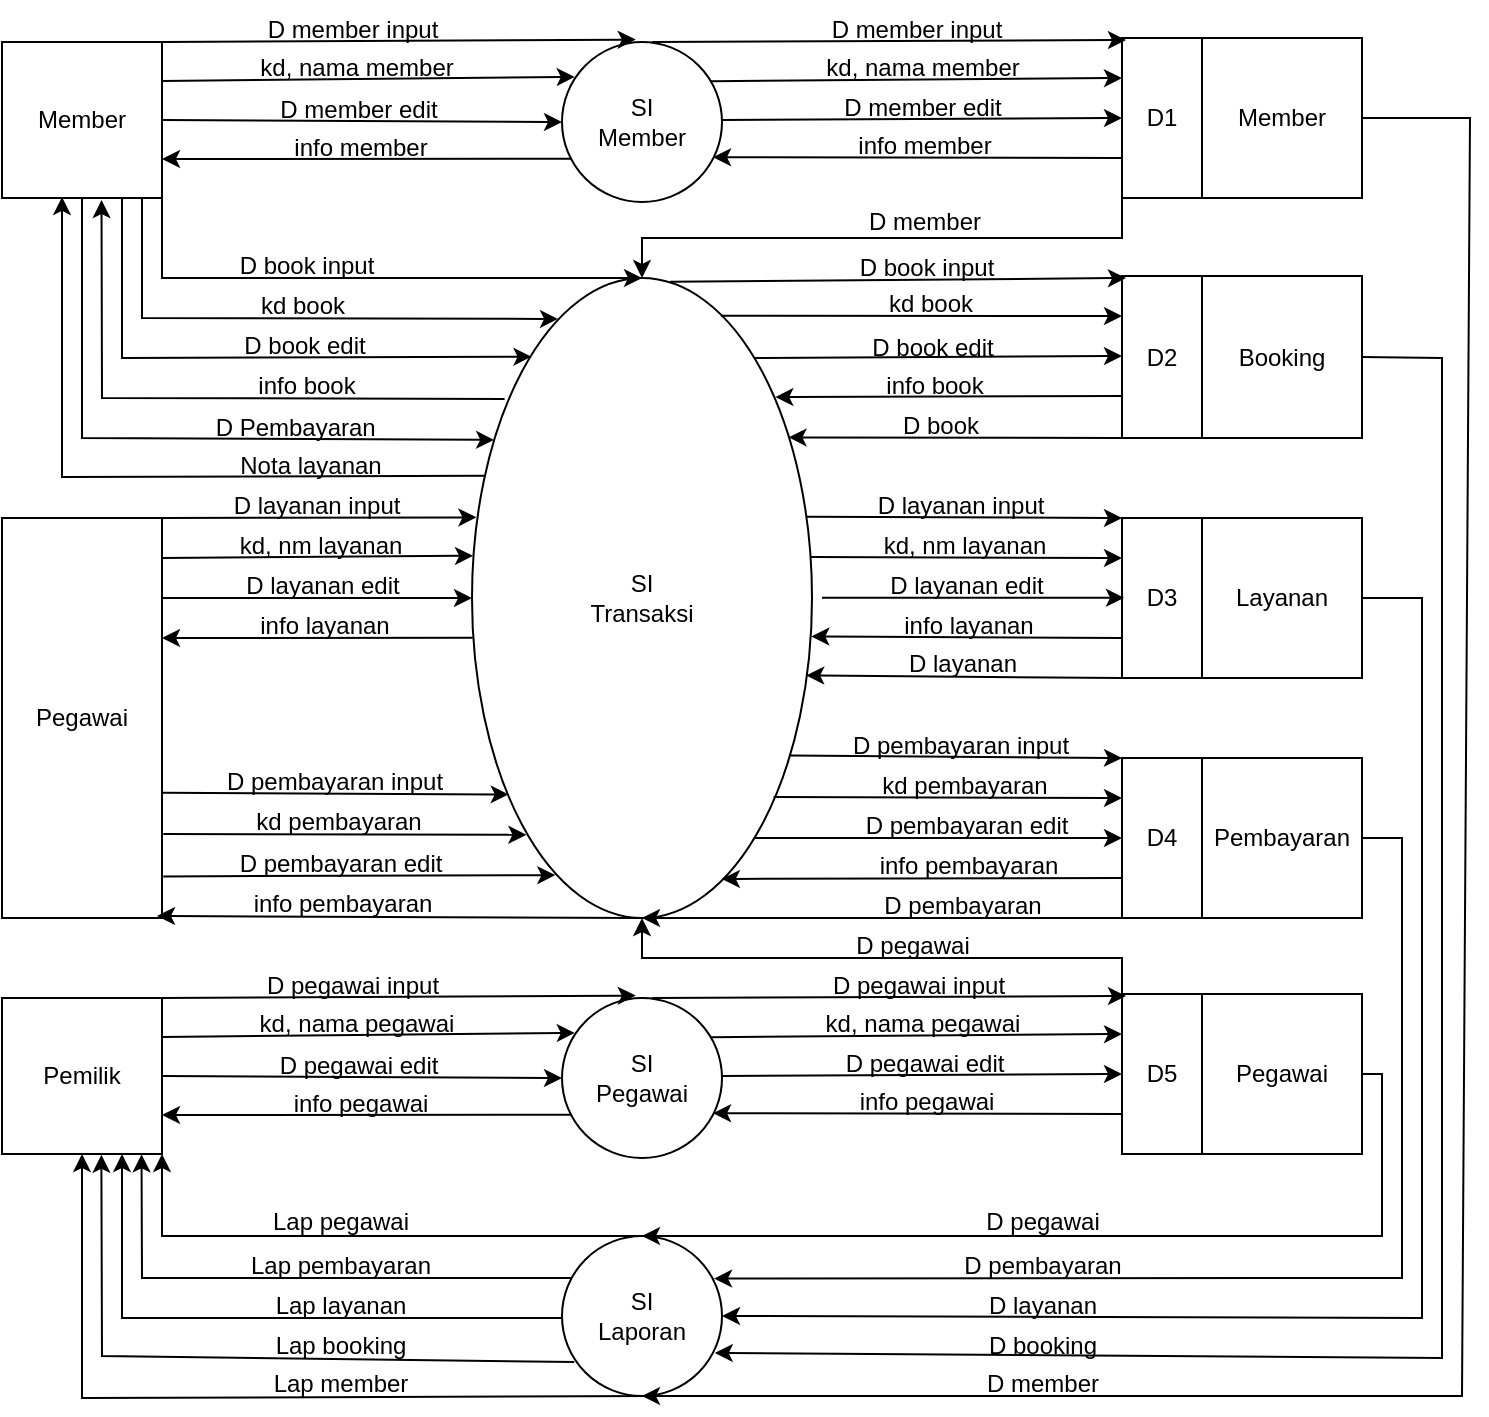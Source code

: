 <mxfile version="27.1.1" pages="3">
  <diagram name="level 0" id="R2WrA_b4PZg_kvOdXJxK">
    <mxGraphModel dx="1025" dy="497" grid="1" gridSize="10" guides="1" tooltips="1" connect="1" arrows="1" fold="1" page="1" pageScale="1" pageWidth="827" pageHeight="1169" math="0" shadow="0">
      <root>
        <mxCell id="0" />
        <mxCell id="1" parent="0" />
        <mxCell id="bVanpwqHbQmfxKAmiebS-1" value="Member" style="rounded=0;whiteSpace=wrap;html=1;" parent="1" vertex="1">
          <mxGeometry x="80" y="42" width="80" height="78" as="geometry" />
        </mxCell>
        <mxCell id="bVanpwqHbQmfxKAmiebS-2" value="SI&lt;div&gt;Member&lt;/div&gt;" style="ellipse;whiteSpace=wrap;html=1;" parent="1" vertex="1">
          <mxGeometry x="360" y="42" width="80" height="80" as="geometry" />
        </mxCell>
        <mxCell id="bVanpwqHbQmfxKAmiebS-3" value="Member" style="rounded=0;whiteSpace=wrap;html=1;" parent="1" vertex="1">
          <mxGeometry x="680" y="40" width="80" height="80" as="geometry" />
        </mxCell>
        <mxCell id="bVanpwqHbQmfxKAmiebS-4" value="D1" style="rounded=0;whiteSpace=wrap;html=1;" parent="1" vertex="1">
          <mxGeometry x="640" y="40" width="40" height="80" as="geometry" />
        </mxCell>
        <mxCell id="bVanpwqHbQmfxKAmiebS-5" value="Pegawai" style="rounded=0;whiteSpace=wrap;html=1;" parent="1" vertex="1">
          <mxGeometry x="80" y="280" width="80" height="200" as="geometry" />
        </mxCell>
        <mxCell id="bVanpwqHbQmfxKAmiebS-6" value="SI&lt;div&gt;Transaksi&lt;/div&gt;" style="ellipse;whiteSpace=wrap;html=1;" parent="1" vertex="1">
          <mxGeometry x="315" y="160" width="170" height="320" as="geometry" />
        </mxCell>
        <mxCell id="bVanpwqHbQmfxKAmiebS-9" value="Layanan" style="rounded=0;whiteSpace=wrap;html=1;" parent="1" vertex="1">
          <mxGeometry x="680" y="280" width="80" height="80" as="geometry" />
        </mxCell>
        <mxCell id="bVanpwqHbQmfxKAmiebS-10" value="D3" style="rounded=0;whiteSpace=wrap;html=1;" parent="1" vertex="1">
          <mxGeometry x="640" y="280" width="40" height="80" as="geometry" />
        </mxCell>
        <mxCell id="bVanpwqHbQmfxKAmiebS-11" value="Booking" style="rounded=0;whiteSpace=wrap;html=1;" parent="1" vertex="1">
          <mxGeometry x="680" y="159" width="80" height="81" as="geometry" />
        </mxCell>
        <mxCell id="bVanpwqHbQmfxKAmiebS-12" value="D2" style="rounded=0;whiteSpace=wrap;html=1;" parent="1" vertex="1">
          <mxGeometry x="640" y="159" width="40" height="81" as="geometry" />
        </mxCell>
        <mxCell id="bVanpwqHbQmfxKAmiebS-17" value="Pembayaran" style="rounded=0;whiteSpace=wrap;html=1;" parent="1" vertex="1">
          <mxGeometry x="680" y="400" width="80" height="80" as="geometry" />
        </mxCell>
        <mxCell id="bVanpwqHbQmfxKAmiebS-18" value="D4" style="rounded=0;whiteSpace=wrap;html=1;" parent="1" vertex="1">
          <mxGeometry x="640" y="400" width="40" height="80" as="geometry" />
        </mxCell>
        <mxCell id="6KJzQ8O21Hs-4r1aXwaS-1" value="SI&lt;div&gt;Laporan&lt;/div&gt;" style="ellipse;whiteSpace=wrap;html=1;" vertex="1" parent="1">
          <mxGeometry x="360" y="639" width="80" height="80" as="geometry" />
        </mxCell>
        <mxCell id="6KJzQ8O21Hs-4r1aXwaS-2" value="" style="endArrow=classic;html=1;rounded=0;exitX=1;exitY=0;exitDx=0;exitDy=0;entryX=0.461;entryY=-0.015;entryDx=0;entryDy=0;entryPerimeter=0;" edge="1" parent="1" source="bVanpwqHbQmfxKAmiebS-1" target="bVanpwqHbQmfxKAmiebS-2">
          <mxGeometry width="50" height="50" relative="1" as="geometry">
            <mxPoint x="510" y="250" as="sourcePoint" />
            <mxPoint x="560" y="200" as="targetPoint" />
          </mxGeometry>
        </mxCell>
        <mxCell id="6KJzQ8O21Hs-4r1aXwaS-3" value="" style="endArrow=classic;html=1;rounded=0;exitX=1;exitY=0.25;exitDx=0;exitDy=0;entryX=0.08;entryY=0.218;entryDx=0;entryDy=0;entryPerimeter=0;" edge="1" parent="1" source="bVanpwqHbQmfxKAmiebS-1" target="bVanpwqHbQmfxKAmiebS-2">
          <mxGeometry width="50" height="50" relative="1" as="geometry">
            <mxPoint x="330" y="90" as="sourcePoint" />
            <mxPoint x="380" y="40" as="targetPoint" />
          </mxGeometry>
        </mxCell>
        <mxCell id="6KJzQ8O21Hs-4r1aXwaS-4" value="" style="endArrow=classic;html=1;rounded=0;exitX=1;exitY=0.5;exitDx=0;exitDy=0;entryX=0;entryY=0.5;entryDx=0;entryDy=0;" edge="1" parent="1" source="bVanpwqHbQmfxKAmiebS-1" target="bVanpwqHbQmfxKAmiebS-2">
          <mxGeometry width="50" height="50" relative="1" as="geometry">
            <mxPoint x="330" y="90" as="sourcePoint" />
            <mxPoint x="380" y="40" as="targetPoint" />
          </mxGeometry>
        </mxCell>
        <mxCell id="6KJzQ8O21Hs-4r1aXwaS-6" value="" style="endArrow=classic;html=1;rounded=0;entryX=1;entryY=0.75;entryDx=0;entryDy=0;exitX=0.063;exitY=0.729;exitDx=0;exitDy=0;exitPerimeter=0;" edge="1" parent="1" source="bVanpwqHbQmfxKAmiebS-2" target="bVanpwqHbQmfxKAmiebS-1">
          <mxGeometry width="50" height="50" relative="1" as="geometry">
            <mxPoint x="330" y="90" as="sourcePoint" />
            <mxPoint x="380" y="40" as="targetPoint" />
          </mxGeometry>
        </mxCell>
        <mxCell id="6KJzQ8O21Hs-4r1aXwaS-7" value="D member input" style="text;html=1;align=center;verticalAlign=middle;resizable=0;points=[];autosize=1;strokeColor=none;fillColor=none;" vertex="1" parent="1">
          <mxGeometry x="200" y="21" width="110" height="30" as="geometry" />
        </mxCell>
        <mxCell id="6KJzQ8O21Hs-4r1aXwaS-8" value="kd, nama member" style="text;html=1;align=center;verticalAlign=middle;resizable=0;points=[];autosize=1;strokeColor=none;fillColor=none;" vertex="1" parent="1">
          <mxGeometry x="197" y="40" width="120" height="30" as="geometry" />
        </mxCell>
        <mxCell id="6KJzQ8O21Hs-4r1aXwaS-9" value="D member edit" style="text;html=1;align=center;verticalAlign=middle;resizable=0;points=[];autosize=1;strokeColor=none;fillColor=none;" vertex="1" parent="1">
          <mxGeometry x="208" y="61" width="100" height="30" as="geometry" />
        </mxCell>
        <mxCell id="6KJzQ8O21Hs-4r1aXwaS-10" value="info member" style="text;html=1;align=center;verticalAlign=middle;resizable=0;points=[];autosize=1;strokeColor=none;fillColor=none;" vertex="1" parent="1">
          <mxGeometry x="214" y="80" width="90" height="30" as="geometry" />
        </mxCell>
        <mxCell id="6KJzQ8O21Hs-4r1aXwaS-11" value="" style="endArrow=classic;html=1;rounded=0;exitX=1;exitY=0;exitDx=0;exitDy=0;entryX=0.461;entryY=-0.015;entryDx=0;entryDy=0;entryPerimeter=0;" edge="1" parent="1">
          <mxGeometry width="50" height="50" relative="1" as="geometry">
            <mxPoint x="405" y="42" as="sourcePoint" />
            <mxPoint x="642" y="41" as="targetPoint" />
          </mxGeometry>
        </mxCell>
        <mxCell id="6KJzQ8O21Hs-4r1aXwaS-12" value="" style="endArrow=classic;html=1;rounded=0;exitX=0.928;exitY=0.245;exitDx=0;exitDy=0;entryX=0;entryY=0.25;entryDx=0;entryDy=0;exitPerimeter=0;" edge="1" parent="1" source="bVanpwqHbQmfxKAmiebS-2" target="bVanpwqHbQmfxKAmiebS-4">
          <mxGeometry width="50" height="50" relative="1" as="geometry">
            <mxPoint x="405" y="62" as="sourcePoint" />
            <mxPoint x="611" y="59" as="targetPoint" />
          </mxGeometry>
        </mxCell>
        <mxCell id="6KJzQ8O21Hs-4r1aXwaS-13" value="" style="endArrow=classic;html=1;rounded=0;entryX=0;entryY=0.5;entryDx=0;entryDy=0;" edge="1" parent="1" target="bVanpwqHbQmfxKAmiebS-4">
          <mxGeometry width="50" height="50" relative="1" as="geometry">
            <mxPoint x="440" y="81" as="sourcePoint" />
            <mxPoint x="605" y="82" as="targetPoint" />
          </mxGeometry>
        </mxCell>
        <mxCell id="6KJzQ8O21Hs-4r1aXwaS-14" value="" style="endArrow=classic;html=1;rounded=0;exitX=0;exitY=0.75;exitDx=0;exitDy=0;entryX=0.944;entryY=0.72;entryDx=0;entryDy=0;entryPerimeter=0;" edge="1" parent="1" source="bVanpwqHbQmfxKAmiebS-4" target="bVanpwqHbQmfxKAmiebS-2">
          <mxGeometry width="50" height="50" relative="1" as="geometry">
            <mxPoint x="610" y="100" as="sourcePoint" />
            <mxPoint x="440" y="100" as="targetPoint" />
          </mxGeometry>
        </mxCell>
        <mxCell id="6KJzQ8O21Hs-4r1aXwaS-15" value="D member input" style="text;html=1;align=center;verticalAlign=middle;resizable=0;points=[];autosize=1;strokeColor=none;fillColor=none;" vertex="1" parent="1">
          <mxGeometry x="482" y="21" width="110" height="30" as="geometry" />
        </mxCell>
        <mxCell id="6KJzQ8O21Hs-4r1aXwaS-16" value="kd, nama member" style="text;html=1;align=center;verticalAlign=middle;resizable=0;points=[];autosize=1;strokeColor=none;fillColor=none;" vertex="1" parent="1">
          <mxGeometry x="480" y="40" width="120" height="30" as="geometry" />
        </mxCell>
        <mxCell id="6KJzQ8O21Hs-4r1aXwaS-17" value="D member edit" style="text;html=1;align=center;verticalAlign=middle;resizable=0;points=[];autosize=1;strokeColor=none;fillColor=none;" vertex="1" parent="1">
          <mxGeometry x="490" y="60" width="100" height="30" as="geometry" />
        </mxCell>
        <mxCell id="6KJzQ8O21Hs-4r1aXwaS-18" value="info member" style="text;html=1;align=center;verticalAlign=middle;resizable=0;points=[];autosize=1;strokeColor=none;fillColor=none;" vertex="1" parent="1">
          <mxGeometry x="496" y="79" width="90" height="30" as="geometry" />
        </mxCell>
        <mxCell id="6KJzQ8O21Hs-4r1aXwaS-19" value="" style="endArrow=classic;html=1;rounded=0;exitX=1;exitY=1;exitDx=0;exitDy=0;entryX=0.5;entryY=0;entryDx=0;entryDy=0;" edge="1" parent="1" source="bVanpwqHbQmfxKAmiebS-1" target="bVanpwqHbQmfxKAmiebS-6">
          <mxGeometry width="50" height="50" relative="1" as="geometry">
            <mxPoint x="250" y="220" as="sourcePoint" />
            <mxPoint x="300" y="170" as="targetPoint" />
            <Array as="points">
              <mxPoint x="160" y="160" />
            </Array>
          </mxGeometry>
        </mxCell>
        <mxCell id="6KJzQ8O21Hs-4r1aXwaS-20" value="" style="endArrow=classic;html=1;rounded=0;entryX=0.253;entryY=0.064;entryDx=0;entryDy=0;entryPerimeter=0;" edge="1" parent="1" target="bVanpwqHbQmfxKAmiebS-6">
          <mxGeometry width="50" height="50" relative="1" as="geometry">
            <mxPoint x="150" y="120" as="sourcePoint" />
            <mxPoint x="300" y="170" as="targetPoint" />
            <Array as="points">
              <mxPoint x="150" y="180" />
            </Array>
          </mxGeometry>
        </mxCell>
        <mxCell id="6KJzQ8O21Hs-4r1aXwaS-21" value="" style="endArrow=classic;html=1;rounded=0;exitX=0.75;exitY=1;exitDx=0;exitDy=0;entryX=0.175;entryY=0.123;entryDx=0;entryDy=0;entryPerimeter=0;" edge="1" parent="1" source="bVanpwqHbQmfxKAmiebS-1" target="bVanpwqHbQmfxKAmiebS-6">
          <mxGeometry width="50" height="50" relative="1" as="geometry">
            <mxPoint x="120" y="140" as="sourcePoint" />
            <mxPoint x="329" y="200" as="targetPoint" />
            <Array as="points">
              <mxPoint x="140" y="200" />
            </Array>
          </mxGeometry>
        </mxCell>
        <mxCell id="6KJzQ8O21Hs-4r1aXwaS-22" value="" style="endArrow=classic;html=1;rounded=0;entryX=0.622;entryY=1.013;entryDx=0;entryDy=0;exitX=0.096;exitY=0.189;exitDx=0;exitDy=0;exitPerimeter=0;entryPerimeter=0;" edge="1" parent="1" source="bVanpwqHbQmfxKAmiebS-6" target="bVanpwqHbQmfxKAmiebS-1">
          <mxGeometry width="50" height="50" relative="1" as="geometry">
            <mxPoint x="250" y="220" as="sourcePoint" />
            <mxPoint x="300" y="170" as="targetPoint" />
            <Array as="points">
              <mxPoint x="130" y="220" />
            </Array>
          </mxGeometry>
        </mxCell>
        <mxCell id="6KJzQ8O21Hs-4r1aXwaS-26" value="D book input" style="text;html=1;align=center;verticalAlign=middle;resizable=0;points=[];autosize=1;strokeColor=none;fillColor=none;" vertex="1" parent="1">
          <mxGeometry x="187" y="139" width="90" height="30" as="geometry" />
        </mxCell>
        <mxCell id="6KJzQ8O21Hs-4r1aXwaS-27" value="kd book" style="text;html=1;align=center;verticalAlign=middle;resizable=0;points=[];autosize=1;strokeColor=none;fillColor=none;" vertex="1" parent="1">
          <mxGeometry x="195" y="159" width="70" height="30" as="geometry" />
        </mxCell>
        <mxCell id="6KJzQ8O21Hs-4r1aXwaS-28" value="D book edit" style="text;html=1;align=center;verticalAlign=middle;resizable=0;points=[];autosize=1;strokeColor=none;fillColor=none;" vertex="1" parent="1">
          <mxGeometry x="191" y="179" width="80" height="30" as="geometry" />
        </mxCell>
        <mxCell id="6KJzQ8O21Hs-4r1aXwaS-29" value="info book" style="text;html=1;align=center;verticalAlign=middle;resizable=0;points=[];autosize=1;strokeColor=none;fillColor=none;" vertex="1" parent="1">
          <mxGeometry x="197" y="199" width="70" height="30" as="geometry" />
        </mxCell>
        <mxCell id="6KJzQ8O21Hs-4r1aXwaS-30" value="" style="endArrow=classic;html=1;rounded=0;entryX=0.461;entryY=-0.015;entryDx=0;entryDy=0;entryPerimeter=0;exitX=0.583;exitY=0.006;exitDx=0;exitDy=0;exitPerimeter=0;jumpStyle=arc;" edge="1" parent="1" source="bVanpwqHbQmfxKAmiebS-6">
          <mxGeometry width="50" height="50" relative="1" as="geometry">
            <mxPoint x="410" y="161" as="sourcePoint" />
            <mxPoint x="642" y="160" as="targetPoint" />
          </mxGeometry>
        </mxCell>
        <mxCell id="6KJzQ8O21Hs-4r1aXwaS-31" value="" style="endArrow=classic;html=1;rounded=0;entryX=0;entryY=0.25;entryDx=0;entryDy=0;exitX=0.732;exitY=0.059;exitDx=0;exitDy=0;exitPerimeter=0;" edge="1" parent="1" source="bVanpwqHbQmfxKAmiebS-6">
          <mxGeometry width="50" height="50" relative="1" as="geometry">
            <mxPoint x="460" y="181" as="sourcePoint" />
            <mxPoint x="640" y="179" as="targetPoint" />
          </mxGeometry>
        </mxCell>
        <mxCell id="6KJzQ8O21Hs-4r1aXwaS-32" value="" style="endArrow=classic;html=1;rounded=0;entryX=0;entryY=0.5;entryDx=0;entryDy=0;exitX=0.829;exitY=0.125;exitDx=0;exitDy=0;exitPerimeter=0;" edge="1" parent="1" source="bVanpwqHbQmfxKAmiebS-6">
          <mxGeometry width="50" height="50" relative="1" as="geometry">
            <mxPoint x="470" y="200" as="sourcePoint" />
            <mxPoint x="640" y="199" as="targetPoint" />
          </mxGeometry>
        </mxCell>
        <mxCell id="6KJzQ8O21Hs-4r1aXwaS-33" value="" style="endArrow=classic;html=1;rounded=0;exitX=0;exitY=0.75;exitDx=0;exitDy=0;entryX=0.892;entryY=0.186;entryDx=0;entryDy=0;entryPerimeter=0;" edge="1" parent="1" target="bVanpwqHbQmfxKAmiebS-6">
          <mxGeometry width="50" height="50" relative="1" as="geometry">
            <mxPoint x="640" y="219" as="sourcePoint" />
            <mxPoint x="480" y="220" as="targetPoint" />
          </mxGeometry>
        </mxCell>
        <mxCell id="6KJzQ8O21Hs-4r1aXwaS-37" value="D book input" style="text;html=1;align=center;verticalAlign=middle;resizable=0;points=[];autosize=1;strokeColor=none;fillColor=none;" vertex="1" parent="1">
          <mxGeometry x="497" y="140" width="90" height="30" as="geometry" />
        </mxCell>
        <mxCell id="6KJzQ8O21Hs-4r1aXwaS-38" value="kd book" style="text;html=1;align=center;verticalAlign=middle;resizable=0;points=[];autosize=1;strokeColor=none;fillColor=none;" vertex="1" parent="1">
          <mxGeometry x="509" y="158" width="70" height="30" as="geometry" />
        </mxCell>
        <mxCell id="6KJzQ8O21Hs-4r1aXwaS-39" value="D book edit" style="text;html=1;align=center;verticalAlign=middle;resizable=0;points=[];autosize=1;strokeColor=none;fillColor=none;" vertex="1" parent="1">
          <mxGeometry x="505" y="180" width="80" height="30" as="geometry" />
        </mxCell>
        <mxCell id="6KJzQ8O21Hs-4r1aXwaS-40" value="info book" style="text;html=1;align=center;verticalAlign=middle;resizable=0;points=[];autosize=1;strokeColor=none;fillColor=none;" vertex="1" parent="1">
          <mxGeometry x="511" y="199" width="70" height="30" as="geometry" />
        </mxCell>
        <mxCell id="6KJzQ8O21Hs-4r1aXwaS-41" value="Pemilik" style="rounded=0;whiteSpace=wrap;html=1;" vertex="1" parent="1">
          <mxGeometry x="80" y="520" width="80" height="78" as="geometry" />
        </mxCell>
        <mxCell id="6KJzQ8O21Hs-4r1aXwaS-42" value="SI&lt;div&gt;Pegawai&lt;/div&gt;" style="ellipse;whiteSpace=wrap;html=1;" vertex="1" parent="1">
          <mxGeometry x="360" y="520" width="80" height="80" as="geometry" />
        </mxCell>
        <mxCell id="6KJzQ8O21Hs-4r1aXwaS-43" value="Pegawai" style="rounded=0;whiteSpace=wrap;html=1;" vertex="1" parent="1">
          <mxGeometry x="680" y="518" width="80" height="80" as="geometry" />
        </mxCell>
        <mxCell id="6KJzQ8O21Hs-4r1aXwaS-44" value="D5" style="rounded=0;whiteSpace=wrap;html=1;" vertex="1" parent="1">
          <mxGeometry x="640" y="518" width="40" height="80" as="geometry" />
        </mxCell>
        <mxCell id="6KJzQ8O21Hs-4r1aXwaS-45" value="" style="endArrow=classic;html=1;rounded=0;exitX=1;exitY=0;exitDx=0;exitDy=0;entryX=0.461;entryY=-0.015;entryDx=0;entryDy=0;entryPerimeter=0;" edge="1" source="6KJzQ8O21Hs-4r1aXwaS-41" target="6KJzQ8O21Hs-4r1aXwaS-42" parent="1">
          <mxGeometry width="50" height="50" relative="1" as="geometry">
            <mxPoint x="510" y="728" as="sourcePoint" />
            <mxPoint x="560" y="678" as="targetPoint" />
          </mxGeometry>
        </mxCell>
        <mxCell id="6KJzQ8O21Hs-4r1aXwaS-46" value="" style="endArrow=classic;html=1;rounded=0;exitX=1;exitY=0.25;exitDx=0;exitDy=0;entryX=0.08;entryY=0.218;entryDx=0;entryDy=0;entryPerimeter=0;" edge="1" source="6KJzQ8O21Hs-4r1aXwaS-41" target="6KJzQ8O21Hs-4r1aXwaS-42" parent="1">
          <mxGeometry width="50" height="50" relative="1" as="geometry">
            <mxPoint x="330" y="568" as="sourcePoint" />
            <mxPoint x="380" y="518" as="targetPoint" />
          </mxGeometry>
        </mxCell>
        <mxCell id="6KJzQ8O21Hs-4r1aXwaS-47" value="" style="endArrow=classic;html=1;rounded=0;exitX=1;exitY=0.5;exitDx=0;exitDy=0;entryX=0;entryY=0.5;entryDx=0;entryDy=0;" edge="1" source="6KJzQ8O21Hs-4r1aXwaS-41" target="6KJzQ8O21Hs-4r1aXwaS-42" parent="1">
          <mxGeometry width="50" height="50" relative="1" as="geometry">
            <mxPoint x="330" y="568" as="sourcePoint" />
            <mxPoint x="380" y="518" as="targetPoint" />
          </mxGeometry>
        </mxCell>
        <mxCell id="6KJzQ8O21Hs-4r1aXwaS-48" value="" style="endArrow=classic;html=1;rounded=0;entryX=1;entryY=0.75;entryDx=0;entryDy=0;exitX=0.063;exitY=0.729;exitDx=0;exitDy=0;exitPerimeter=0;" edge="1" source="6KJzQ8O21Hs-4r1aXwaS-42" target="6KJzQ8O21Hs-4r1aXwaS-41" parent="1">
          <mxGeometry width="50" height="50" relative="1" as="geometry">
            <mxPoint x="330" y="568" as="sourcePoint" />
            <mxPoint x="380" y="518" as="targetPoint" />
          </mxGeometry>
        </mxCell>
        <mxCell id="6KJzQ8O21Hs-4r1aXwaS-49" value="D pegawai input" style="text;html=1;align=center;verticalAlign=middle;resizable=0;points=[];autosize=1;strokeColor=none;fillColor=none;" vertex="1" parent="1">
          <mxGeometry x="200" y="499" width="110" height="30" as="geometry" />
        </mxCell>
        <mxCell id="6KJzQ8O21Hs-4r1aXwaS-50" value="kd, nama pegawai" style="text;html=1;align=center;verticalAlign=middle;resizable=0;points=[];autosize=1;strokeColor=none;fillColor=none;" vertex="1" parent="1">
          <mxGeometry x="197" y="518" width="120" height="30" as="geometry" />
        </mxCell>
        <mxCell id="6KJzQ8O21Hs-4r1aXwaS-51" value="D pegawai edit" style="text;html=1;align=center;verticalAlign=middle;resizable=0;points=[];autosize=1;strokeColor=none;fillColor=none;" vertex="1" parent="1">
          <mxGeometry x="208" y="539" width="100" height="30" as="geometry" />
        </mxCell>
        <mxCell id="6KJzQ8O21Hs-4r1aXwaS-52" value="info pegawai" style="text;html=1;align=center;verticalAlign=middle;resizable=0;points=[];autosize=1;strokeColor=none;fillColor=none;" vertex="1" parent="1">
          <mxGeometry x="214" y="558" width="90" height="30" as="geometry" />
        </mxCell>
        <mxCell id="6KJzQ8O21Hs-4r1aXwaS-53" value="" style="endArrow=classic;html=1;rounded=0;exitX=1;exitY=0;exitDx=0;exitDy=0;entryX=0.461;entryY=-0.015;entryDx=0;entryDy=0;entryPerimeter=0;" edge="1" parent="1">
          <mxGeometry width="50" height="50" relative="1" as="geometry">
            <mxPoint x="405" y="520" as="sourcePoint" />
            <mxPoint x="642" y="519" as="targetPoint" />
          </mxGeometry>
        </mxCell>
        <mxCell id="6KJzQ8O21Hs-4r1aXwaS-54" value="" style="endArrow=classic;html=1;rounded=0;exitX=0.928;exitY=0.245;exitDx=0;exitDy=0;entryX=0;entryY=0.25;entryDx=0;entryDy=0;exitPerimeter=0;" edge="1" source="6KJzQ8O21Hs-4r1aXwaS-42" target="6KJzQ8O21Hs-4r1aXwaS-44" parent="1">
          <mxGeometry width="50" height="50" relative="1" as="geometry">
            <mxPoint x="405" y="540" as="sourcePoint" />
            <mxPoint x="611" y="537" as="targetPoint" />
          </mxGeometry>
        </mxCell>
        <mxCell id="6KJzQ8O21Hs-4r1aXwaS-55" value="" style="endArrow=classic;html=1;rounded=0;entryX=0;entryY=0.5;entryDx=0;entryDy=0;" edge="1" target="6KJzQ8O21Hs-4r1aXwaS-44" parent="1">
          <mxGeometry width="50" height="50" relative="1" as="geometry">
            <mxPoint x="440" y="559" as="sourcePoint" />
            <mxPoint x="605" y="560" as="targetPoint" />
          </mxGeometry>
        </mxCell>
        <mxCell id="6KJzQ8O21Hs-4r1aXwaS-56" value="" style="endArrow=classic;html=1;rounded=0;exitX=0;exitY=0.75;exitDx=0;exitDy=0;entryX=0.944;entryY=0.72;entryDx=0;entryDy=0;entryPerimeter=0;" edge="1" source="6KJzQ8O21Hs-4r1aXwaS-44" target="6KJzQ8O21Hs-4r1aXwaS-42" parent="1">
          <mxGeometry width="50" height="50" relative="1" as="geometry">
            <mxPoint x="610" y="578" as="sourcePoint" />
            <mxPoint x="440" y="578" as="targetPoint" />
          </mxGeometry>
        </mxCell>
        <mxCell id="6KJzQ8O21Hs-4r1aXwaS-61" value="D pegawai input" style="text;html=1;align=center;verticalAlign=middle;resizable=0;points=[];autosize=1;strokeColor=none;fillColor=none;" vertex="1" parent="1">
          <mxGeometry x="483" y="499" width="110" height="30" as="geometry" />
        </mxCell>
        <mxCell id="6KJzQ8O21Hs-4r1aXwaS-62" value="kd, nama pegawai" style="text;html=1;align=center;verticalAlign=middle;resizable=0;points=[];autosize=1;strokeColor=none;fillColor=none;" vertex="1" parent="1">
          <mxGeometry x="480" y="518" width="120" height="30" as="geometry" />
        </mxCell>
        <mxCell id="6KJzQ8O21Hs-4r1aXwaS-63" value="D pegawai edit" style="text;html=1;align=center;verticalAlign=middle;resizable=0;points=[];autosize=1;strokeColor=none;fillColor=none;" vertex="1" parent="1">
          <mxGeometry x="491" y="538" width="100" height="30" as="geometry" />
        </mxCell>
        <mxCell id="6KJzQ8O21Hs-4r1aXwaS-64" value="info pegawai" style="text;html=1;align=center;verticalAlign=middle;resizable=0;points=[];autosize=1;strokeColor=none;fillColor=none;" vertex="1" parent="1">
          <mxGeometry x="497" y="557" width="90" height="30" as="geometry" />
        </mxCell>
        <mxCell id="6KJzQ8O21Hs-4r1aXwaS-67" value="" style="endArrow=classic;html=1;rounded=0;entryX=0.375;entryY=0.993;entryDx=0;entryDy=0;exitX=0.04;exitY=0.309;exitDx=0;exitDy=0;exitPerimeter=0;entryPerimeter=0;" edge="1" parent="1" source="bVanpwqHbQmfxKAmiebS-6" target="bVanpwqHbQmfxKAmiebS-1">
          <mxGeometry width="50" height="50" relative="1" as="geometry">
            <mxPoint x="310" y="259.5" as="sourcePoint" />
            <mxPoint x="110" y="139.5" as="targetPoint" />
            <Array as="points">
              <mxPoint x="110" y="259.5" />
            </Array>
          </mxGeometry>
        </mxCell>
        <mxCell id="6KJzQ8O21Hs-4r1aXwaS-68" value="" style="endArrow=classic;html=1;rounded=0;exitX=0.5;exitY=1;exitDx=0;exitDy=0;entryX=0.065;entryY=0.253;entryDx=0;entryDy=0;entryPerimeter=0;" edge="1" parent="1" source="bVanpwqHbQmfxKAmiebS-1" target="bVanpwqHbQmfxKAmiebS-6">
          <mxGeometry width="50" height="50" relative="1" as="geometry">
            <mxPoint x="131" y="160" as="sourcePoint" />
            <mxPoint x="320" y="240" as="targetPoint" />
            <Array as="points">
              <mxPoint x="120" y="240" />
            </Array>
          </mxGeometry>
        </mxCell>
        <mxCell id="6KJzQ8O21Hs-4r1aXwaS-69" value="D Pembayaran&amp;nbsp;" style="text;html=1;align=center;verticalAlign=middle;resizable=0;points=[];autosize=1;strokeColor=none;fillColor=none;" vertex="1" parent="1">
          <mxGeometry x="173" y="220" width="110" height="30" as="geometry" />
        </mxCell>
        <mxCell id="6KJzQ8O21Hs-4r1aXwaS-70" value="Nota layanan" style="text;html=1;align=center;verticalAlign=middle;resizable=0;points=[];autosize=1;strokeColor=none;fillColor=none;" vertex="1" parent="1">
          <mxGeometry x="189" y="239" width="90" height="30" as="geometry" />
        </mxCell>
        <mxCell id="6KJzQ8O21Hs-4r1aXwaS-73" value="D member" style="text;html=1;align=center;verticalAlign=middle;resizable=0;points=[];autosize=1;strokeColor=none;fillColor=none;" vertex="1" parent="1">
          <mxGeometry x="501" y="117" width="80" height="30" as="geometry" />
        </mxCell>
        <mxCell id="6KJzQ8O21Hs-4r1aXwaS-75" value="" style="endArrow=classic;html=1;rounded=0;entryX=0.931;entryY=0.249;entryDx=0;entryDy=0;exitX=0;exitY=1;exitDx=0;exitDy=0;entryPerimeter=0;" edge="1" parent="1" source="bVanpwqHbQmfxKAmiebS-12" target="bVanpwqHbQmfxKAmiebS-6">
          <mxGeometry width="50" height="50" relative="1" as="geometry">
            <mxPoint x="510" y="300" as="sourcePoint" />
            <mxPoint x="560" y="250" as="targetPoint" />
          </mxGeometry>
        </mxCell>
        <mxCell id="6KJzQ8O21Hs-4r1aXwaS-76" value="D book" style="text;html=1;align=center;verticalAlign=middle;resizable=0;points=[];autosize=1;strokeColor=none;fillColor=none;" vertex="1" parent="1">
          <mxGeometry x="519" y="219" width="60" height="30" as="geometry" />
        </mxCell>
        <mxCell id="6KJzQ8O21Hs-4r1aXwaS-84" value="D layanan input" style="text;html=1;align=center;verticalAlign=middle;resizable=0;points=[];autosize=1;strokeColor=none;fillColor=none;" vertex="1" parent="1">
          <mxGeometry x="504" y="259" width="110" height="30" as="geometry" />
        </mxCell>
        <mxCell id="6KJzQ8O21Hs-4r1aXwaS-85" value="kd, nm layanan" style="text;html=1;align=center;verticalAlign=middle;resizable=0;points=[];autosize=1;strokeColor=none;fillColor=none;" vertex="1" parent="1">
          <mxGeometry x="511" y="279" width="100" height="30" as="geometry" />
        </mxCell>
        <mxCell id="6KJzQ8O21Hs-4r1aXwaS-86" value="D layanan edit" style="text;html=1;align=center;verticalAlign=middle;resizable=0;points=[];autosize=1;strokeColor=none;fillColor=none;" vertex="1" parent="1">
          <mxGeometry x="512" y="299" width="100" height="30" as="geometry" />
        </mxCell>
        <mxCell id="6KJzQ8O21Hs-4r1aXwaS-87" value="info layanan" style="text;html=1;align=center;verticalAlign=middle;resizable=0;points=[];autosize=1;strokeColor=none;fillColor=none;" vertex="1" parent="1">
          <mxGeometry x="518" y="319" width="90" height="30" as="geometry" />
        </mxCell>
        <mxCell id="6KJzQ8O21Hs-4r1aXwaS-88" value="D layanan" style="text;html=1;align=center;verticalAlign=middle;resizable=0;points=[];autosize=1;strokeColor=none;fillColor=none;" vertex="1" parent="1">
          <mxGeometry x="520" y="338" width="80" height="30" as="geometry" />
        </mxCell>
        <mxCell id="6KJzQ8O21Hs-4r1aXwaS-90" value="" style="endArrow=classic;html=1;rounded=0;entryX=0;entryY=0;entryDx=0;entryDy=0;exitX=0.984;exitY=0.373;exitDx=0;exitDy=0;exitPerimeter=0;" edge="1" parent="1" source="bVanpwqHbQmfxKAmiebS-6" target="bVanpwqHbQmfxKAmiebS-10">
          <mxGeometry width="50" height="50" relative="1" as="geometry">
            <mxPoint x="440" y="330" as="sourcePoint" />
            <mxPoint x="490" y="280" as="targetPoint" />
          </mxGeometry>
        </mxCell>
        <mxCell id="6KJzQ8O21Hs-4r1aXwaS-91" value="" style="endArrow=classic;html=1;rounded=0;entryX=0;entryY=0.25;entryDx=0;entryDy=0;exitX=0.994;exitY=0.436;exitDx=0;exitDy=0;exitPerimeter=0;" edge="1" parent="1" source="bVanpwqHbQmfxKAmiebS-6" target="bVanpwqHbQmfxKAmiebS-10">
          <mxGeometry width="50" height="50" relative="1" as="geometry">
            <mxPoint x="497" y="290" as="sourcePoint" />
            <mxPoint x="650" y="290" as="targetPoint" />
          </mxGeometry>
        </mxCell>
        <mxCell id="6KJzQ8O21Hs-4r1aXwaS-92" value="" style="endArrow=classic;html=1;rounded=0;entryX=0;entryY=0.25;entryDx=0;entryDy=0;exitX=0.994;exitY=0.436;exitDx=0;exitDy=0;exitPerimeter=0;" edge="1" parent="1">
          <mxGeometry width="50" height="50" relative="1" as="geometry">
            <mxPoint x="490" y="319.88" as="sourcePoint" />
            <mxPoint x="641" y="319.88" as="targetPoint" />
          </mxGeometry>
        </mxCell>
        <mxCell id="6KJzQ8O21Hs-4r1aXwaS-94" value="" style="endArrow=classic;html=1;rounded=0;entryX=0.998;entryY=0.56;entryDx=0;entryDy=0;entryPerimeter=0;exitX=0;exitY=0.75;exitDx=0;exitDy=0;" edge="1" parent="1" source="bVanpwqHbQmfxKAmiebS-10" target="bVanpwqHbQmfxKAmiebS-6">
          <mxGeometry width="50" height="50" relative="1" as="geometry">
            <mxPoint x="520" y="340" as="sourcePoint" />
            <mxPoint x="570" y="290" as="targetPoint" />
          </mxGeometry>
        </mxCell>
        <mxCell id="6KJzQ8O21Hs-4r1aXwaS-95" value="" style="endArrow=classic;html=1;rounded=0;entryX=0.983;entryY=0.621;entryDx=0;entryDy=0;entryPerimeter=0;exitX=0;exitY=0.75;exitDx=0;exitDy=0;" edge="1" parent="1" target="bVanpwqHbQmfxKAmiebS-6">
          <mxGeometry width="50" height="50" relative="1" as="geometry">
            <mxPoint x="640" y="360" as="sourcePoint" />
            <mxPoint x="490" y="359" as="targetPoint" />
          </mxGeometry>
        </mxCell>
        <mxCell id="6KJzQ8O21Hs-4r1aXwaS-96" value="D pembayaran input" style="text;html=1;align=center;verticalAlign=middle;resizable=0;points=[];autosize=1;strokeColor=none;fillColor=none;" vertex="1" parent="1">
          <mxGeometry x="494" y="379" width="130" height="30" as="geometry" />
        </mxCell>
        <mxCell id="6KJzQ8O21Hs-4r1aXwaS-97" value="kd pembayaran" style="text;html=1;align=center;verticalAlign=middle;resizable=0;points=[];autosize=1;strokeColor=none;fillColor=none;" vertex="1" parent="1">
          <mxGeometry x="506" y="399" width="110" height="30" as="geometry" />
        </mxCell>
        <mxCell id="6KJzQ8O21Hs-4r1aXwaS-98" value="D pembayaran edit" style="text;html=1;align=center;verticalAlign=middle;resizable=0;points=[];autosize=1;strokeColor=none;fillColor=none;" vertex="1" parent="1">
          <mxGeometry x="502" y="419" width="120" height="30" as="geometry" />
        </mxCell>
        <mxCell id="6KJzQ8O21Hs-4r1aXwaS-99" value="info pembayaran" style="text;html=1;align=center;verticalAlign=middle;resizable=0;points=[];autosize=1;strokeColor=none;fillColor=none;" vertex="1" parent="1">
          <mxGeometry x="508" y="439" width="110" height="30" as="geometry" />
        </mxCell>
        <mxCell id="6KJzQ8O21Hs-4r1aXwaS-100" value="D pembayaran" style="text;html=1;align=center;verticalAlign=middle;resizable=0;points=[];autosize=1;strokeColor=none;fillColor=none;" vertex="1" parent="1">
          <mxGeometry x="510" y="459" width="100" height="30" as="geometry" />
        </mxCell>
        <mxCell id="6KJzQ8O21Hs-4r1aXwaS-101" value="" style="endArrow=classic;html=1;rounded=0;entryX=0;entryY=0;entryDx=0;entryDy=0;exitX=0.934;exitY=0.746;exitDx=0;exitDy=0;exitPerimeter=0;" edge="1" parent="1" source="bVanpwqHbQmfxKAmiebS-6" target="bVanpwqHbQmfxKAmiebS-18">
          <mxGeometry width="50" height="50" relative="1" as="geometry">
            <mxPoint x="490" y="399" as="sourcePoint" />
            <mxPoint x="643" y="400" as="targetPoint" />
          </mxGeometry>
        </mxCell>
        <mxCell id="6KJzQ8O21Hs-4r1aXwaS-102" value="" style="endArrow=classic;html=1;rounded=0;entryX=0;entryY=0.25;entryDx=0;entryDy=0;exitX=0.887;exitY=0.811;exitDx=0;exitDy=0;exitPerimeter=0;" edge="1" parent="1" source="bVanpwqHbQmfxKAmiebS-6" target="bVanpwqHbQmfxKAmiebS-18">
          <mxGeometry width="50" height="50" relative="1" as="geometry">
            <mxPoint x="492" y="420" as="sourcePoint" />
            <mxPoint x="643" y="420" as="targetPoint" />
          </mxGeometry>
        </mxCell>
        <mxCell id="6KJzQ8O21Hs-4r1aXwaS-103" value="" style="endArrow=classic;html=1;rounded=0;entryX=0;entryY=0.5;entryDx=0;entryDy=0;exitX=0.829;exitY=0.875;exitDx=0;exitDy=0;exitPerimeter=0;" edge="1" parent="1" source="bVanpwqHbQmfxKAmiebS-6" target="bVanpwqHbQmfxKAmiebS-18">
          <mxGeometry width="50" height="50" relative="1" as="geometry">
            <mxPoint x="493" y="439.88" as="sourcePoint" />
            <mxPoint x="644" y="439.88" as="targetPoint" />
          </mxGeometry>
        </mxCell>
        <mxCell id="6KJzQ8O21Hs-4r1aXwaS-104" value="" style="endArrow=classic;html=1;rounded=0;entryX=0.735;entryY=0.939;entryDx=0;entryDy=0;entryPerimeter=0;exitX=0;exitY=0.75;exitDx=0;exitDy=0;" edge="1" parent="1" source="bVanpwqHbQmfxKAmiebS-18" target="bVanpwqHbQmfxKAmiebS-6">
          <mxGeometry width="50" height="50" relative="1" as="geometry">
            <mxPoint x="643" y="460" as="sourcePoint" />
            <mxPoint x="493" y="459" as="targetPoint" />
          </mxGeometry>
        </mxCell>
        <mxCell id="6KJzQ8O21Hs-4r1aXwaS-105" value="" style="endArrow=classic;html=1;rounded=0;entryX=0.5;entryY=1;entryDx=0;entryDy=0;exitX=0;exitY=0.75;exitDx=0;exitDy=0;" edge="1" parent="1" target="bVanpwqHbQmfxKAmiebS-6">
          <mxGeometry width="50" height="50" relative="1" as="geometry">
            <mxPoint x="643" y="480" as="sourcePoint" />
            <mxPoint x="490" y="479" as="targetPoint" />
          </mxGeometry>
        </mxCell>
        <mxCell id="6KJzQ8O21Hs-4r1aXwaS-107" value="" style="endArrow=classic;html=1;rounded=0;entryX=0.013;entryY=0.374;entryDx=0;entryDy=0;exitX=1;exitY=0;exitDx=0;exitDy=0;entryPerimeter=0;" edge="1" parent="1" source="bVanpwqHbQmfxKAmiebS-5" target="bVanpwqHbQmfxKAmiebS-6">
          <mxGeometry width="50" height="50" relative="1" as="geometry">
            <mxPoint x="156" y="279" as="sourcePoint" />
            <mxPoint x="309" y="280" as="targetPoint" />
          </mxGeometry>
        </mxCell>
        <mxCell id="6KJzQ8O21Hs-4r1aXwaS-108" value="" style="endArrow=classic;html=1;rounded=0;entryX=0.003;entryY=0.434;entryDx=0;entryDy=0;entryPerimeter=0;" edge="1" parent="1" target="bVanpwqHbQmfxKAmiebS-6">
          <mxGeometry width="50" height="50" relative="1" as="geometry">
            <mxPoint x="160" y="300" as="sourcePoint" />
            <mxPoint x="309" y="300" as="targetPoint" />
          </mxGeometry>
        </mxCell>
        <mxCell id="6KJzQ8O21Hs-4r1aXwaS-109" value="" style="endArrow=classic;html=1;rounded=0;entryX=0;entryY=0.5;entryDx=0;entryDy=0;" edge="1" parent="1" target="bVanpwqHbQmfxKAmiebS-6">
          <mxGeometry width="50" height="50" relative="1" as="geometry">
            <mxPoint x="160" y="320" as="sourcePoint" />
            <mxPoint x="310" y="319.88" as="targetPoint" />
          </mxGeometry>
        </mxCell>
        <mxCell id="6KJzQ8O21Hs-4r1aXwaS-110" value="" style="endArrow=classic;html=1;rounded=0;exitX=0.002;exitY=0.562;exitDx=0;exitDy=0;exitPerimeter=0;" edge="1" parent="1" source="bVanpwqHbQmfxKAmiebS-6">
          <mxGeometry width="50" height="50" relative="1" as="geometry">
            <mxPoint x="309" y="340" as="sourcePoint" />
            <mxPoint x="160" y="340" as="targetPoint" />
          </mxGeometry>
        </mxCell>
        <mxCell id="6KJzQ8O21Hs-4r1aXwaS-112" value="" style="endArrow=classic;html=1;rounded=0;entryX=0.108;entryY=0.807;entryDx=0;entryDy=0;exitX=1.002;exitY=0.687;exitDx=0;exitDy=0;exitPerimeter=0;entryPerimeter=0;" edge="1" parent="1" source="bVanpwqHbQmfxKAmiebS-5" target="bVanpwqHbQmfxKAmiebS-6">
          <mxGeometry width="50" height="50" relative="1" as="geometry">
            <mxPoint x="191.5" y="418" as="sourcePoint" />
            <mxPoint x="352.5" y="419" as="targetPoint" />
          </mxGeometry>
        </mxCell>
        <mxCell id="6KJzQ8O21Hs-4r1aXwaS-113" value="" style="endArrow=classic;html=1;rounded=0;exitX=1.008;exitY=0.79;exitDx=0;exitDy=0;exitPerimeter=0;entryX=0.16;entryY=0.87;entryDx=0;entryDy=0;entryPerimeter=0;" edge="1" parent="1" source="bVanpwqHbQmfxKAmiebS-5" target="bVanpwqHbQmfxKAmiebS-6">
          <mxGeometry width="50" height="50" relative="1" as="geometry">
            <mxPoint x="183.5" y="439" as="sourcePoint" />
            <mxPoint x="350" y="439" as="targetPoint" />
          </mxGeometry>
        </mxCell>
        <mxCell id="6KJzQ8O21Hs-4r1aXwaS-114" value="" style="endArrow=classic;html=1;rounded=0;entryX=0.245;entryY=0.933;entryDx=0;entryDy=0;exitX=1.008;exitY=0.896;exitDx=0;exitDy=0;exitPerimeter=0;entryPerimeter=0;" edge="1" parent="1" source="bVanpwqHbQmfxKAmiebS-5" target="bVanpwqHbQmfxKAmiebS-6">
          <mxGeometry width="50" height="50" relative="1" as="geometry">
            <mxPoint x="173.5" y="459" as="sourcePoint" />
            <mxPoint x="352.5" y="459" as="targetPoint" />
          </mxGeometry>
        </mxCell>
        <mxCell id="6KJzQ8O21Hs-4r1aXwaS-115" value="" style="endArrow=classic;html=1;rounded=0;entryX=0.735;entryY=0.939;entryDx=0;entryDy=0;entryPerimeter=0;exitX=0.5;exitY=1;exitDx=0;exitDy=0;" edge="1" parent="1" source="bVanpwqHbQmfxKAmiebS-6">
          <mxGeometry width="50" height="50" relative="1" as="geometry">
            <mxPoint x="352.5" y="479" as="sourcePoint" />
            <mxPoint x="157.5" y="479" as="targetPoint" />
          </mxGeometry>
        </mxCell>
        <mxCell id="6KJzQ8O21Hs-4r1aXwaS-116" value="D layanan input" style="text;html=1;align=center;verticalAlign=middle;resizable=0;points=[];autosize=1;strokeColor=none;fillColor=none;" vertex="1" parent="1">
          <mxGeometry x="182" y="259" width="110" height="30" as="geometry" />
        </mxCell>
        <mxCell id="6KJzQ8O21Hs-4r1aXwaS-117" value="kd, nm layanan" style="text;html=1;align=center;verticalAlign=middle;resizable=0;points=[];autosize=1;strokeColor=none;fillColor=none;" vertex="1" parent="1">
          <mxGeometry x="189" y="279" width="100" height="30" as="geometry" />
        </mxCell>
        <mxCell id="6KJzQ8O21Hs-4r1aXwaS-118" value="D layanan edit" style="text;html=1;align=center;verticalAlign=middle;resizable=0;points=[];autosize=1;strokeColor=none;fillColor=none;" vertex="1" parent="1">
          <mxGeometry x="190" y="299" width="100" height="30" as="geometry" />
        </mxCell>
        <mxCell id="6KJzQ8O21Hs-4r1aXwaS-119" value="info layanan" style="text;html=1;align=center;verticalAlign=middle;resizable=0;points=[];autosize=1;strokeColor=none;fillColor=none;" vertex="1" parent="1">
          <mxGeometry x="196" y="319" width="90" height="30" as="geometry" />
        </mxCell>
        <mxCell id="6KJzQ8O21Hs-4r1aXwaS-121" value="D pembayaran input" style="text;html=1;align=center;verticalAlign=middle;resizable=0;points=[];autosize=1;strokeColor=none;fillColor=none;" vertex="1" parent="1">
          <mxGeometry x="180.5" y="397" width="130" height="30" as="geometry" />
        </mxCell>
        <mxCell id="6KJzQ8O21Hs-4r1aXwaS-122" value="kd pembayaran" style="text;html=1;align=center;verticalAlign=middle;resizable=0;points=[];autosize=1;strokeColor=none;fillColor=none;" vertex="1" parent="1">
          <mxGeometry x="192.5" y="417" width="110" height="30" as="geometry" />
        </mxCell>
        <mxCell id="6KJzQ8O21Hs-4r1aXwaS-123" value="D pembayaran edit" style="text;html=1;align=center;verticalAlign=middle;resizable=0;points=[];autosize=1;strokeColor=none;fillColor=none;" vertex="1" parent="1">
          <mxGeometry x="188.5" y="438" width="120" height="30" as="geometry" />
        </mxCell>
        <mxCell id="6KJzQ8O21Hs-4r1aXwaS-124" value="info pembayaran" style="text;html=1;align=center;verticalAlign=middle;resizable=0;points=[];autosize=1;strokeColor=none;fillColor=none;" vertex="1" parent="1">
          <mxGeometry x="194.5" y="458" width="110" height="30" as="geometry" />
        </mxCell>
        <mxCell id="6KJzQ8O21Hs-4r1aXwaS-126" value="" style="endArrow=classic;html=1;rounded=0;entryX=0.5;entryY=1;entryDx=0;entryDy=0;exitX=0;exitY=0;exitDx=0;exitDy=0;" edge="1" parent="1" source="6KJzQ8O21Hs-4r1aXwaS-44" target="bVanpwqHbQmfxKAmiebS-6">
          <mxGeometry width="50" height="50" relative="1" as="geometry">
            <mxPoint x="448" y="538" as="sourcePoint" />
            <mxPoint x="498" y="488" as="targetPoint" />
            <Array as="points">
              <mxPoint x="640" y="520" />
              <mxPoint x="640" y="500" />
              <mxPoint x="400" y="500" />
            </Array>
          </mxGeometry>
        </mxCell>
        <mxCell id="6KJzQ8O21Hs-4r1aXwaS-127" value="D pegawai" style="text;html=1;align=center;verticalAlign=middle;resizable=0;points=[];autosize=1;strokeColor=none;fillColor=none;" vertex="1" parent="1">
          <mxGeometry x="495" y="479" width="80" height="30" as="geometry" />
        </mxCell>
        <mxCell id="6KJzQ8O21Hs-4r1aXwaS-129" value="" style="endArrow=classic;html=1;rounded=0;exitX=1;exitY=0.5;exitDx=0;exitDy=0;entryX=0.5;entryY=0;entryDx=0;entryDy=0;" edge="1" parent="1" source="6KJzQ8O21Hs-4r1aXwaS-43" target="6KJzQ8O21Hs-4r1aXwaS-1">
          <mxGeometry width="50" height="50" relative="1" as="geometry">
            <mxPoint x="560" y="609" as="sourcePoint" />
            <mxPoint x="610" y="559" as="targetPoint" />
            <Array as="points">
              <mxPoint x="770" y="558" />
              <mxPoint x="770" y="639" />
            </Array>
          </mxGeometry>
        </mxCell>
        <mxCell id="6KJzQ8O21Hs-4r1aXwaS-131" value="" style="endArrow=classic;html=1;rounded=0;exitX=1;exitY=0.5;exitDx=0;exitDy=0;entryX=0.95;entryY=0.266;entryDx=0;entryDy=0;entryPerimeter=0;" edge="1" parent="1" source="bVanpwqHbQmfxKAmiebS-17" target="6KJzQ8O21Hs-4r1aXwaS-1">
          <mxGeometry width="50" height="50" relative="1" as="geometry">
            <mxPoint x="580" y="480" as="sourcePoint" />
            <mxPoint x="630" y="430" as="targetPoint" />
            <Array as="points">
              <mxPoint x="780" y="440" />
              <mxPoint x="780" y="660" />
            </Array>
          </mxGeometry>
        </mxCell>
        <mxCell id="6KJzQ8O21Hs-4r1aXwaS-132" value="" style="endArrow=classic;html=1;rounded=0;exitX=1;exitY=0.5;exitDx=0;exitDy=0;entryX=1;entryY=0.5;entryDx=0;entryDy=0;" edge="1" parent="1" source="bVanpwqHbQmfxKAmiebS-9" target="6KJzQ8O21Hs-4r1aXwaS-1">
          <mxGeometry width="50" height="50" relative="1" as="geometry">
            <mxPoint x="540" y="690" as="sourcePoint" />
            <mxPoint x="590" y="640" as="targetPoint" />
            <Array as="points">
              <mxPoint x="790" y="320" />
              <mxPoint x="790" y="680" />
            </Array>
          </mxGeometry>
        </mxCell>
        <mxCell id="6KJzQ8O21Hs-4r1aXwaS-133" value="" style="endArrow=classic;html=1;rounded=0;exitX=1;exitY=0.5;exitDx=0;exitDy=0;entryX=0.955;entryY=0.731;entryDx=0;entryDy=0;entryPerimeter=0;jumpStyle=arc;" edge="1" parent="1" source="bVanpwqHbQmfxKAmiebS-11" target="6KJzQ8O21Hs-4r1aXwaS-1">
          <mxGeometry width="50" height="50" relative="1" as="geometry">
            <mxPoint x="770" y="339" as="sourcePoint" />
            <mxPoint x="450" y="739" as="targetPoint" />
            <Array as="points">
              <mxPoint x="800" y="200" />
              <mxPoint x="800" y="700" />
            </Array>
          </mxGeometry>
        </mxCell>
        <mxCell id="6KJzQ8O21Hs-4r1aXwaS-134" value="" style="endArrow=classic;html=1;rounded=0;exitX=1;exitY=0.5;exitDx=0;exitDy=0;entryX=0.5;entryY=1;entryDx=0;entryDy=0;jumpStyle=arc;" edge="1" parent="1" source="bVanpwqHbQmfxKAmiebS-3" target="6KJzQ8O21Hs-4r1aXwaS-1">
          <mxGeometry width="50" height="50" relative="1" as="geometry">
            <mxPoint x="774" y="220" as="sourcePoint" />
            <mxPoint x="450" y="759" as="targetPoint" />
            <Array as="points">
              <mxPoint x="814" y="80" />
              <mxPoint x="810" y="719" />
            </Array>
          </mxGeometry>
        </mxCell>
        <mxCell id="6KJzQ8O21Hs-4r1aXwaS-135" value="" style="endArrow=classic;html=1;rounded=0;entryX=1;entryY=1;entryDx=0;entryDy=0;exitX=0.5;exitY=0;exitDx=0;exitDy=0;" edge="1" parent="1" source="6KJzQ8O21Hs-4r1aXwaS-1" target="6KJzQ8O21Hs-4r1aXwaS-41">
          <mxGeometry width="50" height="50" relative="1" as="geometry">
            <mxPoint x="220" y="689" as="sourcePoint" />
            <mxPoint x="270" y="639" as="targetPoint" />
            <Array as="points">
              <mxPoint x="160" y="639" />
            </Array>
          </mxGeometry>
        </mxCell>
        <mxCell id="6KJzQ8O21Hs-4r1aXwaS-136" value="" style="endArrow=classic;html=1;rounded=0;entryX=0.872;entryY=1.002;entryDx=0;entryDy=0;exitX=0.06;exitY=0.263;exitDx=0;exitDy=0;exitPerimeter=0;entryPerimeter=0;" edge="1" parent="1" source="6KJzQ8O21Hs-4r1aXwaS-1" target="6KJzQ8O21Hs-4r1aXwaS-41">
          <mxGeometry width="50" height="50" relative="1" as="geometry">
            <mxPoint x="365.5" y="660" as="sourcePoint" />
            <mxPoint x="125.5" y="619" as="targetPoint" />
            <Array as="points">
              <mxPoint x="150" y="660" />
            </Array>
          </mxGeometry>
        </mxCell>
        <mxCell id="6KJzQ8O21Hs-4r1aXwaS-137" value="" style="endArrow=classic;html=1;rounded=0;entryX=0.75;entryY=1;entryDx=0;entryDy=0;" edge="1" parent="1" target="6KJzQ8O21Hs-4r1aXwaS-41">
          <mxGeometry width="50" height="50" relative="1" as="geometry">
            <mxPoint x="360" y="680" as="sourcePoint" />
            <mxPoint x="135.75" y="619" as="targetPoint" />
            <Array as="points">
              <mxPoint x="140" y="680" />
            </Array>
          </mxGeometry>
        </mxCell>
        <mxCell id="6KJzQ8O21Hs-4r1aXwaS-138" value="" style="endArrow=classic;html=1;rounded=0;entryX=0.621;entryY=1.005;entryDx=0;entryDy=0;exitX=0.5;exitY=0;exitDx=0;exitDy=0;entryPerimeter=0;" edge="1" parent="1" target="6KJzQ8O21Hs-4r1aXwaS-41">
          <mxGeometry width="50" height="50" relative="1" as="geometry">
            <mxPoint x="366.12" y="702" as="sourcePoint" />
            <mxPoint x="124.87" y="619" as="targetPoint" />
            <Array as="points">
              <mxPoint x="130" y="699" />
            </Array>
          </mxGeometry>
        </mxCell>
        <mxCell id="6KJzQ8O21Hs-4r1aXwaS-139" value="" style="endArrow=classic;html=1;rounded=0;entryX=0.5;entryY=1;entryDx=0;entryDy=0;exitX=0.5;exitY=0;exitDx=0;exitDy=0;" edge="1" parent="1" target="6KJzQ8O21Hs-4r1aXwaS-41">
          <mxGeometry width="50" height="50" relative="1" as="geometry">
            <mxPoint x="406.12" y="719" as="sourcePoint" />
            <mxPoint x="140" y="615" as="targetPoint" />
            <Array as="points">
              <mxPoint x="120" y="720" />
            </Array>
          </mxGeometry>
        </mxCell>
        <mxCell id="6KJzQ8O21Hs-4r1aXwaS-142" value="" style="endArrow=classic;html=1;rounded=0;exitX=0;exitY=1;exitDx=0;exitDy=0;entryX=0.5;entryY=0;entryDx=0;entryDy=0;" edge="1" parent="1" source="bVanpwqHbQmfxKAmiebS-4" target="bVanpwqHbQmfxKAmiebS-6">
          <mxGeometry width="50" height="50" relative="1" as="geometry">
            <mxPoint x="550" y="200" as="sourcePoint" />
            <mxPoint x="600" y="150" as="targetPoint" />
            <Array as="points">
              <mxPoint x="640" y="140" />
              <mxPoint x="400" y="140" />
            </Array>
          </mxGeometry>
        </mxCell>
        <mxCell id="6KJzQ8O21Hs-4r1aXwaS-146" value="D pegawai" style="text;html=1;align=center;verticalAlign=middle;resizable=0;points=[];autosize=1;strokeColor=none;fillColor=none;" vertex="1" parent="1">
          <mxGeometry x="560" y="617" width="80" height="30" as="geometry" />
        </mxCell>
        <mxCell id="6KJzQ8O21Hs-4r1aXwaS-147" value="D pembayaran" style="text;html=1;align=center;verticalAlign=middle;resizable=0;points=[];autosize=1;strokeColor=none;fillColor=none;" vertex="1" parent="1">
          <mxGeometry x="550" y="639" width="100" height="30" as="geometry" />
        </mxCell>
        <mxCell id="6KJzQ8O21Hs-4r1aXwaS-148" value="D layanan" style="text;html=1;align=center;verticalAlign=middle;resizable=0;points=[];autosize=1;strokeColor=none;fillColor=none;" vertex="1" parent="1">
          <mxGeometry x="560" y="659" width="80" height="30" as="geometry" />
        </mxCell>
        <mxCell id="6KJzQ8O21Hs-4r1aXwaS-149" value="D booking" style="text;html=1;align=center;verticalAlign=middle;resizable=0;points=[];autosize=1;strokeColor=none;fillColor=none;" vertex="1" parent="1">
          <mxGeometry x="560" y="679" width="80" height="30" as="geometry" />
        </mxCell>
        <mxCell id="6KJzQ8O21Hs-4r1aXwaS-150" value="D member" style="text;html=1;align=center;verticalAlign=middle;resizable=0;points=[];autosize=1;strokeColor=none;fillColor=none;" vertex="1" parent="1">
          <mxGeometry x="560" y="698" width="80" height="30" as="geometry" />
        </mxCell>
        <mxCell id="6KJzQ8O21Hs-4r1aXwaS-153" value="Lap pegawai" style="text;html=1;align=center;verticalAlign=middle;resizable=0;points=[];autosize=1;strokeColor=none;fillColor=none;" vertex="1" parent="1">
          <mxGeometry x="203.5" y="617" width="90" height="30" as="geometry" />
        </mxCell>
        <mxCell id="6KJzQ8O21Hs-4r1aXwaS-154" value="Lap pembayaran" style="text;html=1;align=center;verticalAlign=middle;resizable=0;points=[];autosize=1;strokeColor=none;fillColor=none;" vertex="1" parent="1">
          <mxGeometry x="193.5" y="639" width="110" height="30" as="geometry" />
        </mxCell>
        <mxCell id="6KJzQ8O21Hs-4r1aXwaS-155" value="Lap layanan" style="text;html=1;align=center;verticalAlign=middle;resizable=0;points=[];autosize=1;strokeColor=none;fillColor=none;" vertex="1" parent="1">
          <mxGeometry x="203.5" y="659" width="90" height="30" as="geometry" />
        </mxCell>
        <mxCell id="6KJzQ8O21Hs-4r1aXwaS-156" value="Lap booking" style="text;html=1;align=center;verticalAlign=middle;resizable=0;points=[];autosize=1;strokeColor=none;fillColor=none;" vertex="1" parent="1">
          <mxGeometry x="203.5" y="679" width="90" height="30" as="geometry" />
        </mxCell>
        <mxCell id="6KJzQ8O21Hs-4r1aXwaS-157" value="Lap member" style="text;html=1;align=center;verticalAlign=middle;resizable=0;points=[];autosize=1;strokeColor=none;fillColor=none;" vertex="1" parent="1">
          <mxGeometry x="203.5" y="698" width="90" height="30" as="geometry" />
        </mxCell>
      </root>
    </mxGraphModel>
  </diagram>
  <diagram id="A4lJilHg67AQGWBduvcJ" name="booking">
    <mxGraphModel dx="820" dy="398" grid="1" gridSize="10" guides="1" tooltips="1" connect="1" arrows="1" fold="1" page="1" pageScale="1" pageWidth="827" pageHeight="1169" math="0" shadow="0">
      <root>
        <mxCell id="0" />
        <mxCell id="1" parent="0" />
        <mxCell id="fjZRa8HQxuq6wXrce_W--1" value="Member" style="rounded=0;whiteSpace=wrap;html=1;" vertex="1" parent="1">
          <mxGeometry x="120" y="220" width="80" height="40" as="geometry" />
        </mxCell>
        <mxCell id="1IP4IImZ8efh-nmbTzxj-1" value="SI&lt;div&gt;Tambah&lt;br&gt;&lt;div&gt;Booking&lt;/div&gt;&lt;/div&gt;" style="ellipse;whiteSpace=wrap;html=1;" vertex="1" parent="1">
          <mxGeometry x="320" y="80" width="80" height="80" as="geometry" />
        </mxCell>
        <mxCell id="1IP4IImZ8efh-nmbTzxj-2" value="SI&lt;div&gt;Cari&lt;br&gt;&lt;div&gt;Booking&lt;/div&gt;&lt;/div&gt;" style="ellipse;whiteSpace=wrap;html=1;" vertex="1" parent="1">
          <mxGeometry x="320" y="320" width="80" height="80" as="geometry" />
        </mxCell>
        <mxCell id="1IP4IImZ8efh-nmbTzxj-3" value="SI&lt;div&gt;Ubah&lt;br&gt;&lt;div&gt;Booking&lt;/div&gt;&lt;/div&gt;" style="ellipse;whiteSpace=wrap;html=1;" vertex="1" parent="1">
          <mxGeometry x="320" y="200" width="80" height="80" as="geometry" />
        </mxCell>
        <mxCell id="DtTMAaiT4zGcGQjiEdX3-1" value="Booking" style="rounded=0;whiteSpace=wrap;html=1;" vertex="1" parent="1">
          <mxGeometry x="560" y="220" width="80" height="40" as="geometry" />
        </mxCell>
        <mxCell id="DtTMAaiT4zGcGQjiEdX3-2" value="D1" style="rounded=0;whiteSpace=wrap;html=1;" vertex="1" parent="1">
          <mxGeometry x="520" y="220" width="40" height="40" as="geometry" />
        </mxCell>
        <mxCell id="wrnKqIkx7TInUf8MgBKT-1" value="" style="endArrow=classic;html=1;rounded=0;exitX=0.008;exitY=0.621;exitDx=0;exitDy=0;exitPerimeter=0;entryX=1;entryY=0.75;entryDx=0;entryDy=0;" edge="1" parent="1" source="1IP4IImZ8efh-nmbTzxj-3" target="fjZRa8HQxuq6wXrce_W--1">
          <mxGeometry width="50" height="50" relative="1" as="geometry">
            <mxPoint x="250" y="310" as="sourcePoint" />
            <mxPoint x="300" y="260" as="targetPoint" />
          </mxGeometry>
        </mxCell>
        <mxCell id="wrnKqIkx7TInUf8MgBKT-2" value="" style="endArrow=classic;html=1;rounded=0;exitX=0.628;exitY=0.017;exitDx=0;exitDy=0;exitPerimeter=0;" edge="1" parent="1" source="fjZRa8HQxuq6wXrce_W--1">
          <mxGeometry width="50" height="50" relative="1" as="geometry">
            <mxPoint x="190" y="150" as="sourcePoint" />
            <mxPoint x="321" y="130" as="targetPoint" />
            <Array as="points">
              <mxPoint x="170" y="130" />
            </Array>
          </mxGeometry>
        </mxCell>
        <mxCell id="U6n-fsN_WdWxz53TmtDt-1" value="" style="endArrow=classic;html=1;rounded=0;entryX=0.373;entryY=0.046;entryDx=0;entryDy=0;exitX=0.008;exitY=0.384;exitDx=0;exitDy=0;exitPerimeter=0;entryPerimeter=0;" edge="1" parent="1" source="1IP4IImZ8efh-nmbTzxj-1" target="fjZRa8HQxuq6wXrce_W--1">
          <mxGeometry width="50" height="50" relative="1" as="geometry">
            <mxPoint x="390" y="190" as="sourcePoint" />
            <mxPoint x="440" y="140" as="targetPoint" />
            <Array as="points">
              <mxPoint x="150" y="110" />
            </Array>
          </mxGeometry>
        </mxCell>
        <mxCell id="U6n-fsN_WdWxz53TmtDt-2" value="" style="endArrow=classic;html=1;rounded=0;exitX=1;exitY=0.25;exitDx=0;exitDy=0;entryX=0.022;entryY=0.386;entryDx=0;entryDy=0;entryPerimeter=0;" edge="1" parent="1" source="fjZRa8HQxuq6wXrce_W--1" target="1IP4IImZ8efh-nmbTzxj-3">
          <mxGeometry width="50" height="50" relative="1" as="geometry">
            <mxPoint x="130" y="390" as="sourcePoint" />
            <mxPoint x="180" y="340" as="targetPoint" />
          </mxGeometry>
        </mxCell>
        <mxCell id="U6n-fsN_WdWxz53TmtDt-4" value="" style="endArrow=classic;html=1;rounded=0;entryX=0.025;entryY=0.61;entryDx=0;entryDy=0;entryPerimeter=0;" edge="1" parent="1" target="1IP4IImZ8efh-nmbTzxj-2">
          <mxGeometry width="50" height="50" relative="1" as="geometry">
            <mxPoint x="150" y="260" as="sourcePoint" />
            <mxPoint x="290" y="370" as="targetPoint" />
            <Array as="points">
              <mxPoint x="150" y="370" />
            </Array>
          </mxGeometry>
        </mxCell>
        <mxCell id="U6n-fsN_WdWxz53TmtDt-5" value="" style="endArrow=classic;html=1;rounded=0;exitX=0.014;exitY=0.379;exitDx=0;exitDy=0;exitPerimeter=0;entryX=0.614;entryY=1.014;entryDx=0;entryDy=0;entryPerimeter=0;" edge="1" parent="1" source="1IP4IImZ8efh-nmbTzxj-2" target="fjZRa8HQxuq6wXrce_W--1">
          <mxGeometry width="50" height="50" relative="1" as="geometry">
            <mxPoint x="190" y="330" as="sourcePoint" />
            <mxPoint x="240" y="280" as="targetPoint" />
            <Array as="points">
              <mxPoint x="170" y="350" />
            </Array>
          </mxGeometry>
        </mxCell>
        <mxCell id="U6n-fsN_WdWxz53TmtDt-6" value="" style="endArrow=classic;html=1;rounded=0;exitX=0.614;exitY=-0.055;exitDx=0;exitDy=0;exitPerimeter=0;entryX=1.016;entryY=0.383;entryDx=0;entryDy=0;entryPerimeter=0;" edge="1" parent="1" source="DtTMAaiT4zGcGQjiEdX3-1" target="1IP4IImZ8efh-nmbTzxj-1">
          <mxGeometry width="50" height="50" relative="1" as="geometry">
            <mxPoint x="300" y="230" as="sourcePoint" />
            <mxPoint x="350" y="180" as="targetPoint" />
            <Array as="points">
              <mxPoint x="610" y="110" />
            </Array>
          </mxGeometry>
        </mxCell>
        <mxCell id="U6n-fsN_WdWxz53TmtDt-7" value="" style="endArrow=classic;html=1;rounded=0;exitX=0.979;exitY=0.628;exitDx=0;exitDy=0;exitPerimeter=0;entryX=0.365;entryY=0.004;entryDx=0;entryDy=0;entryPerimeter=0;" edge="1" parent="1" source="1IP4IImZ8efh-nmbTzxj-1" target="DtTMAaiT4zGcGQjiEdX3-1">
          <mxGeometry width="50" height="50" relative="1" as="geometry">
            <mxPoint x="510" y="210" as="sourcePoint" />
            <mxPoint x="560" y="160" as="targetPoint" />
            <Array as="points">
              <mxPoint x="590" y="130" />
            </Array>
          </mxGeometry>
        </mxCell>
        <mxCell id="U6n-fsN_WdWxz53TmtDt-8" value="" style="endArrow=classic;html=1;rounded=0;exitX=0.008;exitY=0.621;exitDx=0;exitDy=0;exitPerimeter=0;entryX=1;entryY=0.75;entryDx=0;entryDy=0;" edge="1" parent="1">
          <mxGeometry width="50" height="50" relative="1" as="geometry">
            <mxPoint x="521" y="249.66" as="sourcePoint" />
            <mxPoint x="400" y="249.66" as="targetPoint" />
          </mxGeometry>
        </mxCell>
        <mxCell id="U6n-fsN_WdWxz53TmtDt-9" value="" style="endArrow=classic;html=1;rounded=0;exitX=0.981;exitY=0.372;exitDx=0;exitDy=0;exitPerimeter=0;" edge="1" parent="1" source="1IP4IImZ8efh-nmbTzxj-3">
          <mxGeometry width="50" height="50" relative="1" as="geometry">
            <mxPoint x="400" y="229.66" as="sourcePoint" />
            <mxPoint x="520" y="230" as="targetPoint" />
          </mxGeometry>
        </mxCell>
        <mxCell id="U6n-fsN_WdWxz53TmtDt-11" value="" style="endArrow=classic;html=1;rounded=0;exitX=0.351;exitY=1.013;exitDx=0;exitDy=0;exitPerimeter=0;entryX=0.973;entryY=0.345;entryDx=0;entryDy=0;entryPerimeter=0;" edge="1" parent="1" source="DtTMAaiT4zGcGQjiEdX3-1" target="1IP4IImZ8efh-nmbTzxj-2">
          <mxGeometry width="50" height="50" relative="1" as="geometry">
            <mxPoint x="560" y="420" as="sourcePoint" />
            <mxPoint x="610" y="370" as="targetPoint" />
            <Array as="points">
              <mxPoint x="588" y="350" />
            </Array>
          </mxGeometry>
        </mxCell>
        <mxCell id="U6n-fsN_WdWxz53TmtDt-12" value="" style="endArrow=classic;html=1;rounded=0;exitX=0.998;exitY=0.597;exitDx=0;exitDy=0;exitPerimeter=0;entryX=0.619;entryY=1.06;entryDx=0;entryDy=0;entryPerimeter=0;" edge="1" parent="1" source="1IP4IImZ8efh-nmbTzxj-2" target="DtTMAaiT4zGcGQjiEdX3-1">
          <mxGeometry width="50" height="50" relative="1" as="geometry">
            <mxPoint x="540" y="390" as="sourcePoint" />
            <mxPoint x="590" y="340" as="targetPoint" />
            <Array as="points">
              <mxPoint x="610" y="370" />
            </Array>
          </mxGeometry>
        </mxCell>
        <mxCell id="by7rEFrAq6C7tnjGHduI-2" value="data booking tambah" style="text;html=1;align=center;verticalAlign=middle;resizable=0;points=[];autosize=1;strokeColor=none;fillColor=none;" vertex="1" parent="1">
          <mxGeometry x="175" y="110" width="140" height="30" as="geometry" />
        </mxCell>
        <mxCell id="by7rEFrAq6C7tnjGHduI-4" value="info data booking" style="text;html=1;align=center;verticalAlign=middle;resizable=0;points=[];autosize=1;strokeColor=none;fillColor=none;" vertex="1" parent="1">
          <mxGeometry x="190" y="90" width="110" height="30" as="geometry" />
        </mxCell>
        <mxCell id="by7rEFrAq6C7tnjGHduI-7" value="data booking tambah" style="text;html=1;align=center;verticalAlign=middle;resizable=0;points=[];autosize=1;strokeColor=none;fillColor=none;" vertex="1" parent="1">
          <mxGeometry x="400" y="110" width="140" height="30" as="geometry" />
        </mxCell>
        <mxCell id="by7rEFrAq6C7tnjGHduI-8" value="info data booking" style="text;html=1;align=center;verticalAlign=middle;resizable=0;points=[];autosize=1;strokeColor=none;fillColor=none;" vertex="1" parent="1">
          <mxGeometry x="415" y="90" width="110" height="30" as="geometry" />
        </mxCell>
        <mxCell id="by7rEFrAq6C7tnjGHduI-9" value="info booking" style="text;html=1;align=center;verticalAlign=middle;resizable=0;points=[];autosize=1;strokeColor=none;fillColor=none;" vertex="1" parent="1">
          <mxGeometry x="215" y="230" width="90" height="30" as="geometry" />
        </mxCell>
        <mxCell id="by7rEFrAq6C7tnjGHduI-10" value="data booking ubah" style="text;html=1;align=center;verticalAlign=middle;resizable=0;points=[];autosize=1;strokeColor=none;fillColor=none;" vertex="1" parent="1">
          <mxGeometry x="200" y="210" width="120" height="30" as="geometry" />
        </mxCell>
        <mxCell id="by7rEFrAq6C7tnjGHduI-11" value="" style="endArrow=classic;html=1;rounded=0;exitX=0.008;exitY=0.621;exitDx=0;exitDy=0;exitPerimeter=0;entryX=1;entryY=0.75;entryDx=0;entryDy=0;" edge="1" parent="1">
          <mxGeometry width="50" height="50" relative="1" as="geometry">
            <mxPoint x="519" y="250" as="sourcePoint" />
            <mxPoint x="398" y="250" as="targetPoint" />
          </mxGeometry>
        </mxCell>
        <mxCell id="by7rEFrAq6C7tnjGHduI-12" value="" style="endArrow=classic;html=1;rounded=0;exitX=1;exitY=0.25;exitDx=0;exitDy=0;entryX=0.022;entryY=0.386;entryDx=0;entryDy=0;entryPerimeter=0;" edge="1" parent="1">
          <mxGeometry width="50" height="50" relative="1" as="geometry">
            <mxPoint x="398" y="230" as="sourcePoint" />
            <mxPoint x="520" y="231" as="targetPoint" />
          </mxGeometry>
        </mxCell>
        <mxCell id="by7rEFrAq6C7tnjGHduI-13" value="info booking" style="text;html=1;align=center;verticalAlign=middle;resizable=0;points=[];autosize=1;strokeColor=none;fillColor=none;" vertex="1" parent="1">
          <mxGeometry x="413" y="230" width="90" height="30" as="geometry" />
        </mxCell>
        <mxCell id="by7rEFrAq6C7tnjGHduI-14" value="data booking ubah" style="text;html=1;align=center;verticalAlign=middle;resizable=0;points=[];autosize=1;strokeColor=none;fillColor=none;" vertex="1" parent="1">
          <mxGeometry x="398" y="210" width="120" height="30" as="geometry" />
        </mxCell>
        <mxCell id="iASrDijQJXD-5_4xVDBu-1" value="kode booking" style="text;html=1;align=center;verticalAlign=middle;resizable=0;points=[];autosize=1;strokeColor=none;fillColor=none;" vertex="1" parent="1">
          <mxGeometry x="200" y="350" width="90" height="30" as="geometry" />
        </mxCell>
        <mxCell id="iASrDijQJXD-5_4xVDBu-2" value="info booking" style="text;html=1;align=center;verticalAlign=middle;resizable=0;points=[];autosize=1;strokeColor=none;fillColor=none;" vertex="1" parent="1">
          <mxGeometry x="200" y="330" width="90" height="30" as="geometry" />
        </mxCell>
        <mxCell id="iASrDijQJXD-5_4xVDBu-3" value="kode booking" style="text;html=1;align=center;verticalAlign=middle;resizable=0;points=[];autosize=1;strokeColor=none;fillColor=none;" vertex="1" parent="1">
          <mxGeometry x="413" y="350" width="90" height="30" as="geometry" />
        </mxCell>
        <mxCell id="iASrDijQJXD-5_4xVDBu-4" value="info booking" style="text;html=1;align=center;verticalAlign=middle;resizable=0;points=[];autosize=1;strokeColor=none;fillColor=none;horizontal=1;" vertex="1" parent="1">
          <mxGeometry x="413" y="330" width="90" height="30" as="geometry" />
        </mxCell>
      </root>
    </mxGraphModel>
  </diagram>
  <diagram name="Salinan booking" id="Jjr-B-44dCGT1CS3BW8G">
    <mxGraphModel grid="1" page="1" gridSize="10" guides="1" tooltips="1" connect="1" arrows="1" fold="1" pageScale="1" pageWidth="827" pageHeight="1169" math="0" shadow="0">
      <root>
        <mxCell id="RGJhxOUccHoLGXwnPydV-0" />
        <mxCell id="RGJhxOUccHoLGXwnPydV-1" parent="RGJhxOUccHoLGXwnPydV-0" />
        <mxCell id="RGJhxOUccHoLGXwnPydV-2" value="Member" style="rounded=0;whiteSpace=wrap;html=1;" vertex="1" parent="RGJhxOUccHoLGXwnPydV-1">
          <mxGeometry x="120" y="220" width="80" height="40" as="geometry" />
        </mxCell>
        <mxCell id="RGJhxOUccHoLGXwnPydV-3" value="SI&lt;div&gt;Tambah&lt;br&gt;&lt;div&gt;Booking&lt;/div&gt;&lt;/div&gt;" style="ellipse;whiteSpace=wrap;html=1;" vertex="1" parent="RGJhxOUccHoLGXwnPydV-1">
          <mxGeometry x="320" y="80" width="80" height="80" as="geometry" />
        </mxCell>
        <mxCell id="RGJhxOUccHoLGXwnPydV-4" value="SI&lt;div&gt;Cari&lt;br&gt;&lt;div&gt;Booking&lt;/div&gt;&lt;/div&gt;" style="ellipse;whiteSpace=wrap;html=1;" vertex="1" parent="RGJhxOUccHoLGXwnPydV-1">
          <mxGeometry x="310" y="320" width="80" height="80" as="geometry" />
        </mxCell>
        <mxCell id="RGJhxOUccHoLGXwnPydV-5" value="SI&lt;div&gt;Ubah&lt;br&gt;&lt;div&gt;Booking&lt;/div&gt;&lt;/div&gt;" style="ellipse;whiteSpace=wrap;html=1;" vertex="1" parent="RGJhxOUccHoLGXwnPydV-1">
          <mxGeometry x="320" y="200" width="80" height="80" as="geometry" />
        </mxCell>
        <mxCell id="RGJhxOUccHoLGXwnPydV-6" value="Booking" style="rounded=0;whiteSpace=wrap;html=1;" vertex="1" parent="RGJhxOUccHoLGXwnPydV-1">
          <mxGeometry x="560" y="220" width="80" height="40" as="geometry" />
        </mxCell>
        <mxCell id="RGJhxOUccHoLGXwnPydV-7" value="D1" style="rounded=0;whiteSpace=wrap;html=1;" vertex="1" parent="RGJhxOUccHoLGXwnPydV-1">
          <mxGeometry x="520" y="220" width="40" height="40" as="geometry" />
        </mxCell>
        <mxCell id="RGJhxOUccHoLGXwnPydV-8" value="" style="endArrow=classic;html=1;rounded=0;exitX=0.008;exitY=0.621;exitDx=0;exitDy=0;exitPerimeter=0;entryX=1;entryY=0.75;entryDx=0;entryDy=0;" edge="1" parent="RGJhxOUccHoLGXwnPydV-1" source="RGJhxOUccHoLGXwnPydV-5" target="RGJhxOUccHoLGXwnPydV-2">
          <mxGeometry width="50" height="50" relative="1" as="geometry">
            <mxPoint x="250" y="310" as="sourcePoint" />
            <mxPoint x="300" y="260" as="targetPoint" />
          </mxGeometry>
        </mxCell>
        <mxCell id="RGJhxOUccHoLGXwnPydV-9" value="" style="endArrow=classic;html=1;rounded=0;exitX=0.622;exitY=0.012;exitDx=0;exitDy=0;entryX=0.008;entryY=0.609;entryDx=0;entryDy=0;entryPerimeter=0;exitPerimeter=0;" edge="1" parent="RGJhxOUccHoLGXwnPydV-1" source="RGJhxOUccHoLGXwnPydV-2" target="RGJhxOUccHoLGXwnPydV-3">
          <mxGeometry width="50" height="50" relative="1" as="geometry">
            <mxPoint x="190" y="150" as="sourcePoint" />
            <mxPoint x="240" y="100" as="targetPoint" />
            <Array as="points">
              <mxPoint x="170" y="130" />
            </Array>
          </mxGeometry>
        </mxCell>
        <mxCell id="RGJhxOUccHoLGXwnPydV-10" value="" style="endArrow=classic;html=1;rounded=0;entryX=0.373;entryY=0.046;entryDx=0;entryDy=0;exitX=0.008;exitY=0.384;exitDx=0;exitDy=0;exitPerimeter=0;entryPerimeter=0;" edge="1" parent="RGJhxOUccHoLGXwnPydV-1" source="RGJhxOUccHoLGXwnPydV-3" target="RGJhxOUccHoLGXwnPydV-2">
          <mxGeometry width="50" height="50" relative="1" as="geometry">
            <mxPoint x="390" y="190" as="sourcePoint" />
            <mxPoint x="440" y="140" as="targetPoint" />
            <Array as="points">
              <mxPoint x="150" y="110" />
            </Array>
          </mxGeometry>
        </mxCell>
        <mxCell id="RGJhxOUccHoLGXwnPydV-11" value="" style="endArrow=classic;html=1;rounded=0;exitX=1;exitY=0.25;exitDx=0;exitDy=0;entryX=0.022;entryY=0.386;entryDx=0;entryDy=0;entryPerimeter=0;" edge="1" parent="RGJhxOUccHoLGXwnPydV-1" source="RGJhxOUccHoLGXwnPydV-2" target="RGJhxOUccHoLGXwnPydV-5">
          <mxGeometry width="50" height="50" relative="1" as="geometry">
            <mxPoint x="130" y="390" as="sourcePoint" />
            <mxPoint x="180" y="340" as="targetPoint" />
          </mxGeometry>
        </mxCell>
        <mxCell id="RGJhxOUccHoLGXwnPydV-12" value="" style="endArrow=classic;html=1;rounded=0;entryX=0.025;entryY=0.61;entryDx=0;entryDy=0;entryPerimeter=0;" edge="1" parent="RGJhxOUccHoLGXwnPydV-1" target="RGJhxOUccHoLGXwnPydV-4">
          <mxGeometry width="50" height="50" relative="1" as="geometry">
            <mxPoint x="150" y="260" as="sourcePoint" />
            <mxPoint x="290" y="370" as="targetPoint" />
            <Array as="points">
              <mxPoint x="150" y="370" />
            </Array>
          </mxGeometry>
        </mxCell>
        <mxCell id="RGJhxOUccHoLGXwnPydV-13" value="" style="endArrow=classic;html=1;rounded=0;exitX=0.014;exitY=0.379;exitDx=0;exitDy=0;exitPerimeter=0;entryX=0.614;entryY=1.014;entryDx=0;entryDy=0;entryPerimeter=0;" edge="1" parent="RGJhxOUccHoLGXwnPydV-1" source="RGJhxOUccHoLGXwnPydV-4" target="RGJhxOUccHoLGXwnPydV-2">
          <mxGeometry width="50" height="50" relative="1" as="geometry">
            <mxPoint x="190" y="330" as="sourcePoint" />
            <mxPoint x="240" y="280" as="targetPoint" />
            <Array as="points">
              <mxPoint x="170" y="350" />
            </Array>
          </mxGeometry>
        </mxCell>
        <mxCell id="RGJhxOUccHoLGXwnPydV-14" value="" style="endArrow=classic;html=1;rounded=0;exitX=0.614;exitY=-0.055;exitDx=0;exitDy=0;exitPerimeter=0;entryX=1.016;entryY=0.383;entryDx=0;entryDy=0;entryPerimeter=0;" edge="1" parent="RGJhxOUccHoLGXwnPydV-1" source="RGJhxOUccHoLGXwnPydV-6" target="RGJhxOUccHoLGXwnPydV-3">
          <mxGeometry width="50" height="50" relative="1" as="geometry">
            <mxPoint x="300" y="230" as="sourcePoint" />
            <mxPoint x="350" y="180" as="targetPoint" />
            <Array as="points">
              <mxPoint x="610" y="110" />
            </Array>
          </mxGeometry>
        </mxCell>
        <mxCell id="RGJhxOUccHoLGXwnPydV-15" value="" style="endArrow=classic;html=1;rounded=0;exitX=0.988;exitY=0.609;exitDx=0;exitDy=0;exitPerimeter=0;entryX=0.365;entryY=0.004;entryDx=0;entryDy=0;entryPerimeter=0;" edge="1" parent="RGJhxOUccHoLGXwnPydV-1" source="RGJhxOUccHoLGXwnPydV-3" target="RGJhxOUccHoLGXwnPydV-6">
          <mxGeometry width="50" height="50" relative="1" as="geometry">
            <mxPoint x="510" y="210" as="sourcePoint" />
            <mxPoint x="560" y="160" as="targetPoint" />
            <Array as="points">
              <mxPoint x="590" y="130" />
            </Array>
          </mxGeometry>
        </mxCell>
        <mxCell id="RGJhxOUccHoLGXwnPydV-16" value="" style="endArrow=classic;html=1;rounded=0;exitX=0.008;exitY=0.621;exitDx=0;exitDy=0;exitPerimeter=0;entryX=1;entryY=0.75;entryDx=0;entryDy=0;" edge="1" parent="RGJhxOUccHoLGXwnPydV-1">
          <mxGeometry width="50" height="50" relative="1" as="geometry">
            <mxPoint x="521" y="249.66" as="sourcePoint" />
            <mxPoint x="400" y="249.66" as="targetPoint" />
          </mxGeometry>
        </mxCell>
        <mxCell id="RGJhxOUccHoLGXwnPydV-17" value="" style="endArrow=classic;html=1;rounded=0;exitX=0.981;exitY=0.372;exitDx=0;exitDy=0;exitPerimeter=0;" edge="1" parent="RGJhxOUccHoLGXwnPydV-1" source="RGJhxOUccHoLGXwnPydV-5">
          <mxGeometry width="50" height="50" relative="1" as="geometry">
            <mxPoint x="400" y="229.66" as="sourcePoint" />
            <mxPoint x="520" y="230" as="targetPoint" />
          </mxGeometry>
        </mxCell>
        <mxCell id="RGJhxOUccHoLGXwnPydV-18" value="" style="endArrow=classic;html=1;rounded=0;exitX=0.351;exitY=1.013;exitDx=0;exitDy=0;exitPerimeter=0;entryX=0.973;entryY=0.345;entryDx=0;entryDy=0;entryPerimeter=0;" edge="1" parent="RGJhxOUccHoLGXwnPydV-1" source="RGJhxOUccHoLGXwnPydV-6" target="RGJhxOUccHoLGXwnPydV-4">
          <mxGeometry width="50" height="50" relative="1" as="geometry">
            <mxPoint x="560" y="420" as="sourcePoint" />
            <mxPoint x="610" y="370" as="targetPoint" />
            <Array as="points">
              <mxPoint x="588" y="350" />
            </Array>
          </mxGeometry>
        </mxCell>
        <mxCell id="RGJhxOUccHoLGXwnPydV-19" value="" style="endArrow=classic;html=1;rounded=0;exitX=0.998;exitY=0.597;exitDx=0;exitDy=0;exitPerimeter=0;entryX=0.619;entryY=1.06;entryDx=0;entryDy=0;entryPerimeter=0;" edge="1" parent="RGJhxOUccHoLGXwnPydV-1" source="RGJhxOUccHoLGXwnPydV-4" target="RGJhxOUccHoLGXwnPydV-6">
          <mxGeometry width="50" height="50" relative="1" as="geometry">
            <mxPoint x="540" y="390" as="sourcePoint" />
            <mxPoint x="590" y="340" as="targetPoint" />
            <Array as="points">
              <mxPoint x="610" y="370" />
            </Array>
          </mxGeometry>
        </mxCell>
      </root>
    </mxGraphModel>
  </diagram>
</mxfile>
